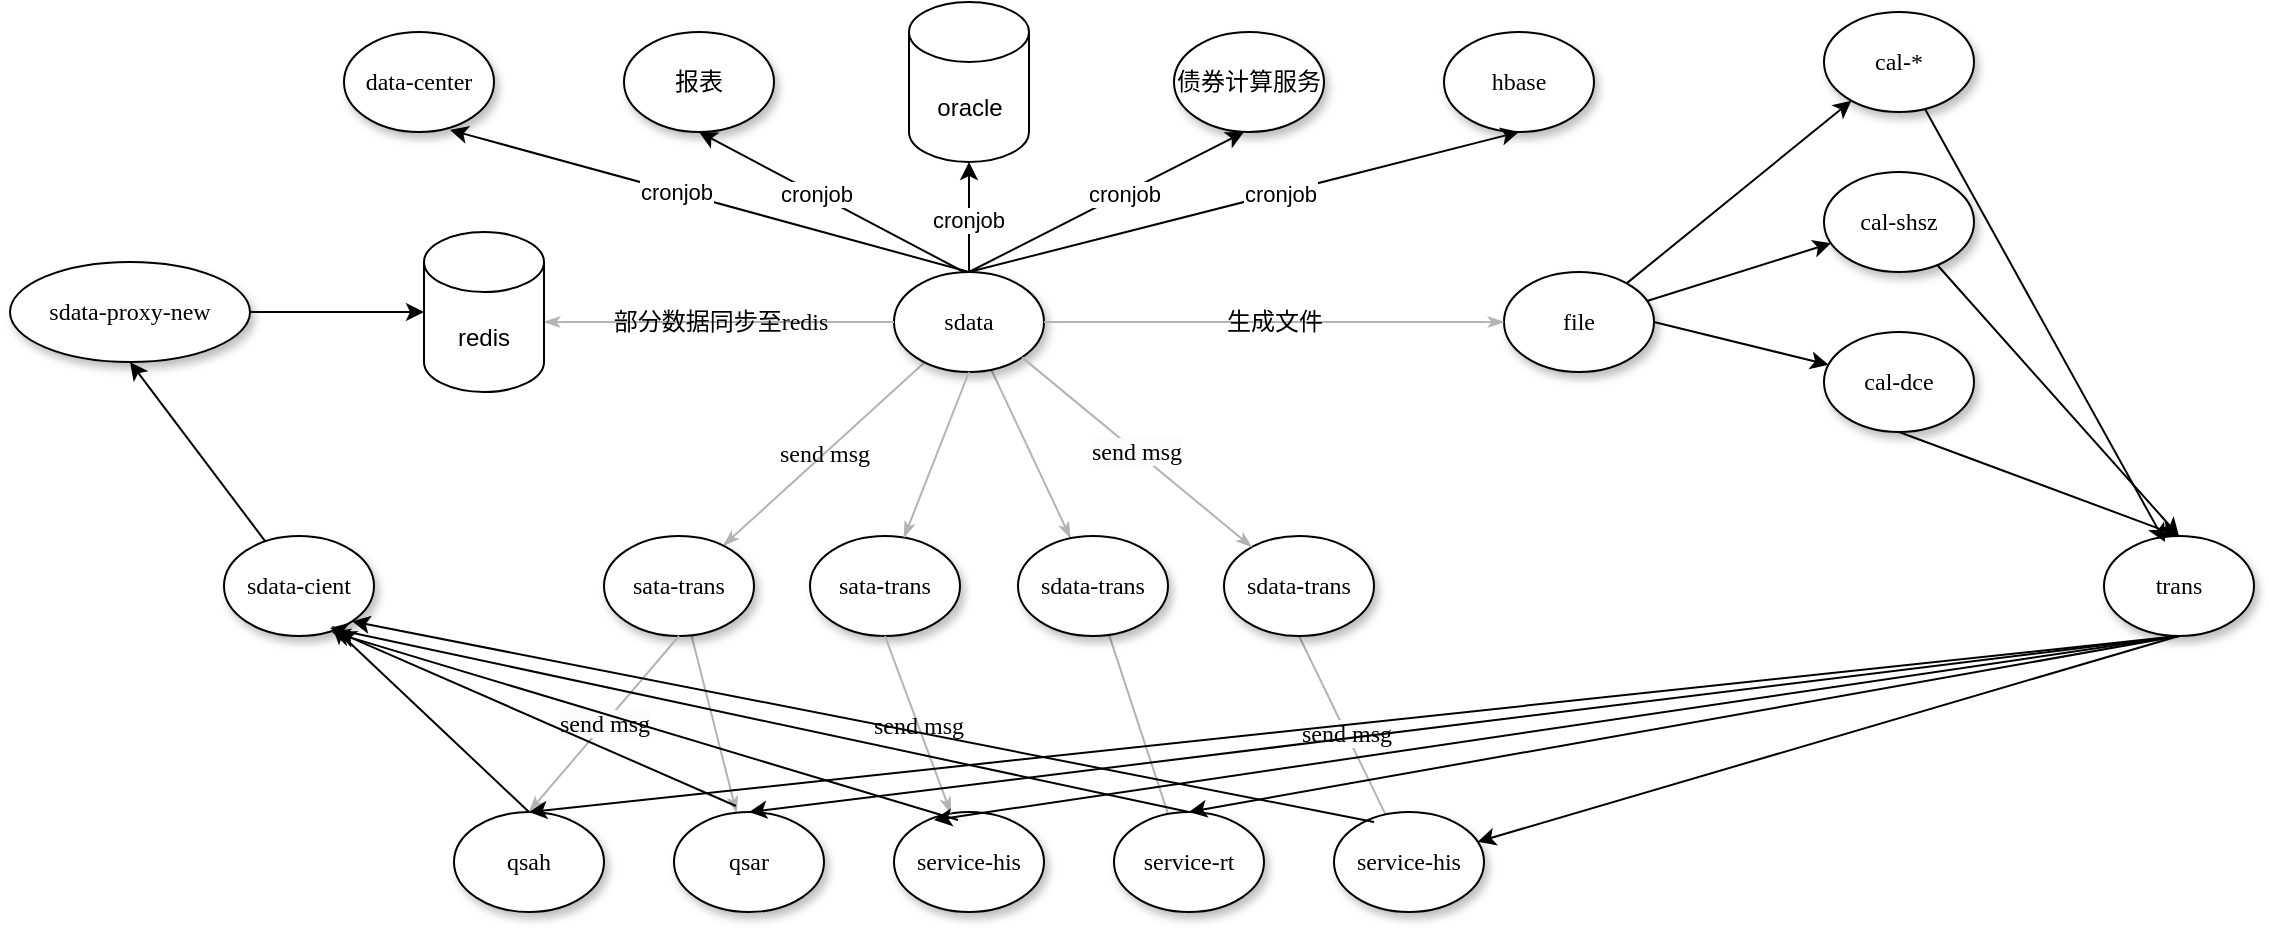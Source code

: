 <mxfile version="26.0.16">
  <diagram name="Page-1" id="42789a77-a242-8287-6e28-9cd8cfd52e62">
    <mxGraphModel dx="1434" dy="646" grid="1" gridSize="10" guides="1" tooltips="1" connect="1" arrows="1" fold="1" page="1" pageScale="1" pageWidth="1100" pageHeight="850" background="none" math="0" shadow="0">
      <root>
        <mxCell id="0" />
        <mxCell id="1" parent="0" />
        <mxCell id="1ea317790d2ca983-21" value="send msg" style="edgeStyle=none;rounded=1;html=1;labelBackgroundColor=none;startArrow=none;startFill=0;startSize=5;endArrow=classicThin;endFill=1;endSize=5;jettySize=auto;orthogonalLoop=1;strokeColor=#B3B3B3;strokeWidth=1;fontFamily=Verdana;fontSize=12" parent="1" source="1ea317790d2ca983-2" target="1ea317790d2ca983-7" edge="1">
          <mxGeometry relative="1" as="geometry" />
        </mxCell>
        <mxCell id="1ea317790d2ca983-22" value="" style="edgeStyle=none;rounded=1;html=1;labelBackgroundColor=none;startArrow=none;startFill=0;startSize=5;endArrow=classicThin;endFill=1;endSize=5;jettySize=auto;orthogonalLoop=1;strokeColor=#B3B3B3;strokeWidth=1;fontFamily=Verdana;fontSize=12" parent="1" source="1ea317790d2ca983-2" target="1ea317790d2ca983-6" edge="1">
          <mxGeometry relative="1" as="geometry" />
        </mxCell>
        <mxCell id="1ea317790d2ca983-2" value="sdata" style="ellipse;whiteSpace=wrap;html=1;rounded=0;shadow=1;comic=0;labelBackgroundColor=none;strokeWidth=1;fontFamily=Verdana;fontSize=12;align=center;" parent="1" vertex="1">
          <mxGeometry x="835" y="250" width="75" height="50" as="geometry" />
        </mxCell>
        <mxCell id="1ea317790d2ca983-23" value="" style="edgeStyle=none;rounded=1;html=1;labelBackgroundColor=none;startArrow=none;startFill=0;startSize=5;endArrow=classicThin;endFill=1;endSize=5;jettySize=auto;orthogonalLoop=1;strokeColor=#B3B3B3;strokeWidth=1;fontFamily=Verdana;fontSize=12;entryX=0.4;entryY=0.2;entryDx=0;entryDy=0;entryPerimeter=0;" parent="1" source="1ea317790d2ca983-6" target="zeWfey3r2QctQwpU4ACz-8" edge="1">
          <mxGeometry relative="1" as="geometry" />
        </mxCell>
        <mxCell id="1ea317790d2ca983-6" value="sdata-trans" style="ellipse;whiteSpace=wrap;html=1;rounded=0;shadow=1;comic=0;labelBackgroundColor=none;strokeWidth=1;fontFamily=Verdana;fontSize=12;align=center;" parent="1" vertex="1">
          <mxGeometry x="897" y="382" width="75" height="50" as="geometry" />
        </mxCell>
        <mxCell id="1ea317790d2ca983-24" value="" style="edgeStyle=none;rounded=1;html=1;labelBackgroundColor=none;startArrow=none;startFill=0;startSize=5;endArrow=classicThin;endFill=1;endSize=5;jettySize=auto;orthogonalLoop=1;strokeColor=#B3B3B3;strokeWidth=1;fontFamily=Verdana;fontSize=12" parent="1" source="1ea317790d2ca983-7" target="zeWfey3r2QctQwpU4ACz-7" edge="1">
          <mxGeometry relative="1" as="geometry" />
        </mxCell>
        <mxCell id="1ea317790d2ca983-7" value="sata-trans" style="ellipse;whiteSpace=wrap;html=1;rounded=0;shadow=1;comic=0;labelBackgroundColor=none;strokeWidth=1;fontFamily=Verdana;fontSize=12;align=center;" parent="1" vertex="1">
          <mxGeometry x="690" y="382" width="75" height="50" as="geometry" />
        </mxCell>
        <mxCell id="1ea317790d2ca983-8" value="service-his" style="ellipse;whiteSpace=wrap;html=1;rounded=0;shadow=1;comic=0;labelBackgroundColor=none;strokeWidth=1;fontFamily=Verdana;fontSize=12;align=center;" parent="1" vertex="1">
          <mxGeometry x="835" y="520" width="75" height="50" as="geometry" />
        </mxCell>
        <mxCell id="zeWfey3r2QctQwpU4ACz-2" value="data-center" style="ellipse;whiteSpace=wrap;html=1;rounded=0;shadow=1;comic=0;labelBackgroundColor=none;strokeWidth=1;fontFamily=Verdana;fontSize=12;align=center;" vertex="1" parent="1">
          <mxGeometry x="560" y="130" width="75" height="50" as="geometry" />
        </mxCell>
        <mxCell id="zeWfey3r2QctQwpU4ACz-3" value="报表" style="ellipse;whiteSpace=wrap;html=1;rounded=0;shadow=1;comic=0;labelBackgroundColor=none;strokeWidth=1;fontFamily=Verdana;fontSize=12;align=center;" vertex="1" parent="1">
          <mxGeometry x="700" y="130" width="75" height="50" as="geometry" />
        </mxCell>
        <mxCell id="zeWfey3r2QctQwpU4ACz-5" value="债券计算服务" style="ellipse;whiteSpace=wrap;html=1;rounded=0;shadow=1;comic=0;labelBackgroundColor=none;strokeWidth=1;fontFamily=Verdana;fontSize=12;align=center;" vertex="1" parent="1">
          <mxGeometry x="975" y="130" width="75" height="50" as="geometry" />
        </mxCell>
        <mxCell id="zeWfey3r2QctQwpU4ACz-6" value="hbase" style="ellipse;whiteSpace=wrap;html=1;rounded=0;shadow=1;comic=0;labelBackgroundColor=none;strokeWidth=1;fontFamily=Verdana;fontSize=12;align=center;" vertex="1" parent="1">
          <mxGeometry x="1110" y="130" width="75" height="50" as="geometry" />
        </mxCell>
        <mxCell id="zeWfey3r2QctQwpU4ACz-7" value="qsar" style="ellipse;whiteSpace=wrap;html=1;rounded=0;shadow=1;comic=0;labelBackgroundColor=none;strokeWidth=1;fontFamily=Verdana;fontSize=12;align=center;" vertex="1" parent="1">
          <mxGeometry x="725" y="520" width="75" height="50" as="geometry" />
        </mxCell>
        <mxCell id="zeWfey3r2QctQwpU4ACz-8" value="service-rt" style="ellipse;whiteSpace=wrap;html=1;rounded=0;shadow=1;comic=0;labelBackgroundColor=none;strokeWidth=1;fontFamily=Verdana;fontSize=12;align=center;" vertex="1" parent="1">
          <mxGeometry x="945" y="520" width="75" height="50" as="geometry" />
        </mxCell>
        <mxCell id="zeWfey3r2QctQwpU4ACz-9" value="sata-trans" style="ellipse;whiteSpace=wrap;html=1;rounded=0;shadow=1;comic=0;labelBackgroundColor=none;strokeWidth=1;fontFamily=Verdana;fontSize=12;align=center;" vertex="1" parent="1">
          <mxGeometry x="793" y="382" width="75" height="50" as="geometry" />
        </mxCell>
        <mxCell id="zeWfey3r2QctQwpU4ACz-11" value="" style="edgeStyle=none;rounded=1;html=1;labelBackgroundColor=none;startArrow=none;startFill=0;startSize=5;endArrow=classicThin;endFill=1;endSize=5;jettySize=auto;orthogonalLoop=1;strokeColor=#B3B3B3;strokeWidth=1;fontFamily=Verdana;fontSize=12;exitX=0.5;exitY=1;exitDx=0;exitDy=0;" edge="1" parent="1" source="1ea317790d2ca983-2" target="zeWfey3r2QctQwpU4ACz-9">
          <mxGeometry relative="1" as="geometry">
            <mxPoint x="818" y="307" as="sourcePoint" />
            <mxPoint x="754" y="393" as="targetPoint" />
          </mxGeometry>
        </mxCell>
        <mxCell id="zeWfey3r2QctQwpU4ACz-12" value="send msg" style="edgeStyle=none;rounded=1;html=1;labelBackgroundColor=none;startArrow=none;startFill=0;startSize=5;endArrow=classicThin;endFill=1;endSize=5;jettySize=auto;orthogonalLoop=1;strokeColor=#B3B3B3;strokeWidth=1;fontFamily=Verdana;fontSize=12;exitX=0.5;exitY=1;exitDx=0;exitDy=0;" edge="1" parent="1" source="zeWfey3r2QctQwpU4ACz-9" target="1ea317790d2ca983-8">
          <mxGeometry relative="1" as="geometry">
            <mxPoint x="864" y="440" as="sourcePoint" />
            <mxPoint x="800" y="526" as="targetPoint" />
          </mxGeometry>
        </mxCell>
        <mxCell id="zeWfey3r2QctQwpU4ACz-13" value="&lt;meta charset=&quot;utf-8&quot;&gt;&lt;span style=&quot;color: rgb(0, 0, 0); font-family: Verdana; font-size: 12px; font-style: normal; font-variant-ligatures: normal; font-variant-caps: normal; font-weight: 400; letter-spacing: normal; orphans: 2; text-align: center; text-indent: 0px; text-transform: none; widows: 2; word-spacing: 0px; -webkit-text-stroke-width: 0px; white-space: nowrap; background-color: rgb(251, 251, 251); text-decoration-thickness: initial; text-decoration-style: initial; text-decoration-color: initial; display: inline !important; float: none;&quot;&gt;send msg&lt;/span&gt;" style="edgeStyle=none;rounded=1;html=1;labelBackgroundColor=none;startArrow=none;startFill=0;startSize=5;endArrow=classicThin;endFill=1;endSize=5;jettySize=auto;orthogonalLoop=1;strokeColor=#B3B3B3;strokeWidth=1;fontFamily=Verdana;fontSize=12;entryX=0.4;entryY=0.2;entryDx=0;entryDy=0;entryPerimeter=0;exitX=0.5;exitY=1;exitDx=0;exitDy=0;" edge="1" parent="1" target="zeWfey3r2QctQwpU4ACz-14" source="zeWfey3r2QctQwpU4ACz-15">
          <mxGeometry relative="1" as="geometry">
            <mxPoint x="1043" y="432" as="sourcePoint" />
          </mxGeometry>
        </mxCell>
        <mxCell id="zeWfey3r2QctQwpU4ACz-14" value="service-his" style="ellipse;whiteSpace=wrap;html=1;rounded=0;shadow=1;comic=0;labelBackgroundColor=none;strokeWidth=1;fontFamily=Verdana;fontSize=12;align=center;" vertex="1" parent="1">
          <mxGeometry x="1055" y="520" width="75" height="50" as="geometry" />
        </mxCell>
        <mxCell id="zeWfey3r2QctQwpU4ACz-15" value="sdata-trans" style="ellipse;whiteSpace=wrap;html=1;rounded=0;shadow=1;comic=0;labelBackgroundColor=none;strokeWidth=1;fontFamily=Verdana;fontSize=12;align=center;" vertex="1" parent="1">
          <mxGeometry x="1000" y="382" width="75" height="50" as="geometry" />
        </mxCell>
        <mxCell id="zeWfey3r2QctQwpU4ACz-16" value="&lt;meta charset=&quot;utf-8&quot;&gt;&lt;span style=&quot;color: rgb(0, 0, 0); font-family: Verdana; font-size: 12px; font-style: normal; font-variant-ligatures: normal; font-variant-caps: normal; font-weight: 400; letter-spacing: normal; orphans: 2; text-align: center; text-indent: 0px; text-transform: none; widows: 2; word-spacing: 0px; -webkit-text-stroke-width: 0px; white-space: nowrap; background-color: rgb(251, 251, 251); text-decoration-thickness: initial; text-decoration-style: initial; text-decoration-color: initial; display: inline !important; float: none;&quot;&gt;send msg&lt;/span&gt;" style="edgeStyle=none;rounded=1;html=1;labelBackgroundColor=none;startArrow=none;startFill=0;startSize=5;endArrow=classicThin;endFill=1;endSize=5;jettySize=auto;orthogonalLoop=1;strokeColor=#B3B3B3;strokeWidth=1;fontFamily=Verdana;fontSize=12;exitX=1;exitY=1;exitDx=0;exitDy=0;" edge="1" parent="1" source="1ea317790d2ca983-2" target="zeWfey3r2QctQwpU4ACz-15">
          <mxGeometry relative="1" as="geometry">
            <mxPoint x="950" y="300" as="sourcePoint" />
            <mxPoint x="911" y="392" as="targetPoint" />
          </mxGeometry>
        </mxCell>
        <mxCell id="zeWfey3r2QctQwpU4ACz-17" value="qsah" style="ellipse;whiteSpace=wrap;html=1;rounded=0;shadow=1;comic=0;labelBackgroundColor=none;strokeWidth=1;fontFamily=Verdana;fontSize=12;align=center;" vertex="1" parent="1">
          <mxGeometry x="615" y="520" width="75" height="50" as="geometry" />
        </mxCell>
        <mxCell id="zeWfey3r2QctQwpU4ACz-18" value="&lt;meta charset=&quot;utf-8&quot;&gt;&lt;span style=&quot;color: rgb(0, 0, 0); font-family: Verdana; font-size: 12px; font-style: normal; font-variant-ligatures: normal; font-variant-caps: normal; font-weight: 400; letter-spacing: normal; orphans: 2; text-align: center; text-indent: 0px; text-transform: none; widows: 2; word-spacing: 0px; -webkit-text-stroke-width: 0px; white-space: nowrap; background-color: rgb(251, 251, 251); text-decoration-thickness: initial; text-decoration-style: initial; text-decoration-color: initial; display: inline !important; float: none;&quot;&gt;send msg&lt;/span&gt;" style="edgeStyle=none;rounded=1;html=1;labelBackgroundColor=none;startArrow=none;startFill=0;startSize=5;endArrow=classicThin;endFill=1;endSize=5;jettySize=auto;orthogonalLoop=1;strokeColor=#B3B3B3;strokeWidth=1;fontFamily=Verdana;fontSize=12;entryX=0.5;entryY=0;entryDx=0;entryDy=0;exitX=0.5;exitY=1;exitDx=0;exitDy=0;" edge="1" parent="1" source="1ea317790d2ca983-7" target="zeWfey3r2QctQwpU4ACz-17">
          <mxGeometry relative="1" as="geometry">
            <mxPoint x="745" y="440" as="sourcePoint" />
            <mxPoint x="780" y="560" as="targetPoint" />
          </mxGeometry>
        </mxCell>
        <mxCell id="zeWfey3r2QctQwpU4ACz-22" value="" style="endArrow=classic;html=1;rounded=0;exitX=0.5;exitY=0;exitDx=0;exitDy=0;entryX=0.707;entryY=0.98;entryDx=0;entryDy=0;entryPerimeter=0;" edge="1" parent="1" source="1ea317790d2ca983-2" target="zeWfey3r2QctQwpU4ACz-2">
          <mxGeometry width="50" height="50" relative="1" as="geometry">
            <mxPoint x="725" y="290" as="sourcePoint" />
            <mxPoint x="775" y="240" as="targetPoint" />
          </mxGeometry>
        </mxCell>
        <mxCell id="zeWfey3r2QctQwpU4ACz-23" value="cronjob" style="edgeLabel;html=1;align=center;verticalAlign=middle;resizable=0;points=[];" vertex="1" connectable="0" parent="zeWfey3r2QctQwpU4ACz-22">
          <mxGeometry x="0.129" relative="1" as="geometry">
            <mxPoint as="offset" />
          </mxGeometry>
        </mxCell>
        <mxCell id="zeWfey3r2QctQwpU4ACz-24" value="" style="endArrow=classic;html=1;rounded=0;entryX=0.5;entryY=1;entryDx=0;entryDy=0;" edge="1" parent="1" target="zeWfey3r2QctQwpU4ACz-3">
          <mxGeometry width="50" height="50" relative="1" as="geometry">
            <mxPoint x="870" y="250" as="sourcePoint" />
            <mxPoint x="623" y="189" as="targetPoint" />
          </mxGeometry>
        </mxCell>
        <mxCell id="zeWfey3r2QctQwpU4ACz-25" value="cronjob" style="edgeLabel;html=1;align=center;verticalAlign=middle;resizable=0;points=[];" vertex="1" connectable="0" parent="zeWfey3r2QctQwpU4ACz-24">
          <mxGeometry x="0.129" relative="1" as="geometry">
            <mxPoint as="offset" />
          </mxGeometry>
        </mxCell>
        <mxCell id="zeWfey3r2QctQwpU4ACz-28" value="" style="endArrow=classic;html=1;rounded=0;exitX=0.5;exitY=0;exitDx=0;exitDy=0;" edge="1" parent="1" source="1ea317790d2ca983-2">
          <mxGeometry width="50" height="50" relative="1" as="geometry">
            <mxPoint x="883" y="260" as="sourcePoint" />
            <mxPoint x="1010" y="180" as="targetPoint" />
          </mxGeometry>
        </mxCell>
        <mxCell id="zeWfey3r2QctQwpU4ACz-29" value="cronjob" style="edgeLabel;html=1;align=center;verticalAlign=middle;resizable=0;points=[];" vertex="1" connectable="0" parent="zeWfey3r2QctQwpU4ACz-28">
          <mxGeometry x="0.129" relative="1" as="geometry">
            <mxPoint as="offset" />
          </mxGeometry>
        </mxCell>
        <mxCell id="zeWfey3r2QctQwpU4ACz-30" value="" style="endArrow=classic;html=1;rounded=0;entryX=0.5;entryY=1;entryDx=0;entryDy=0;exitX=0.5;exitY=0;exitDx=0;exitDy=0;" edge="1" parent="1" source="1ea317790d2ca983-2" target="zeWfey3r2QctQwpU4ACz-6">
          <mxGeometry width="50" height="50" relative="1" as="geometry">
            <mxPoint x="870" y="250" as="sourcePoint" />
            <mxPoint x="1023" y="190" as="targetPoint" />
          </mxGeometry>
        </mxCell>
        <mxCell id="zeWfey3r2QctQwpU4ACz-31" value="cronjob" style="edgeLabel;html=1;align=center;verticalAlign=middle;resizable=0;points=[];" vertex="1" connectable="0" parent="zeWfey3r2QctQwpU4ACz-30">
          <mxGeometry x="0.129" relative="1" as="geometry">
            <mxPoint as="offset" />
          </mxGeometry>
        </mxCell>
        <mxCell id="zeWfey3r2QctQwpU4ACz-33" value="file" style="ellipse;whiteSpace=wrap;html=1;rounded=0;shadow=1;comic=0;labelBackgroundColor=none;strokeWidth=1;fontFamily=Verdana;fontSize=12;align=center;" vertex="1" parent="1">
          <mxGeometry x="1140" y="250" width="75" height="50" as="geometry" />
        </mxCell>
        <mxCell id="zeWfey3r2QctQwpU4ACz-34" value="生成文件" style="edgeStyle=none;rounded=1;html=1;labelBackgroundColor=none;startArrow=none;startFill=0;startSize=5;endArrow=classicThin;endFill=1;endSize=5;jettySize=auto;orthogonalLoop=1;strokeColor=#B3B3B3;strokeWidth=1;fontFamily=Verdana;fontSize=12;exitX=1;exitY=0.5;exitDx=0;exitDy=0;" edge="1" parent="1" source="1ea317790d2ca983-2" target="zeWfey3r2QctQwpU4ACz-33">
          <mxGeometry relative="1" as="geometry">
            <mxPoint x="909" y="303" as="sourcePoint" />
            <mxPoint x="1011" y="397" as="targetPoint" />
          </mxGeometry>
        </mxCell>
        <mxCell id="zeWfey3r2QctQwpU4ACz-35" value="cal-dce" style="ellipse;whiteSpace=wrap;html=1;rounded=0;shadow=1;comic=0;labelBackgroundColor=none;strokeWidth=1;fontFamily=Verdana;fontSize=12;align=center;" vertex="1" parent="1">
          <mxGeometry x="1300" y="280" width="75" height="50" as="geometry" />
        </mxCell>
        <mxCell id="zeWfey3r2QctQwpU4ACz-36" value="" style="endArrow=classic;html=1;rounded=0;exitX=1;exitY=0.5;exitDx=0;exitDy=0;" edge="1" parent="1" source="zeWfey3r2QctQwpU4ACz-33" target="zeWfey3r2QctQwpU4ACz-35">
          <mxGeometry width="50" height="50" relative="1" as="geometry">
            <mxPoint x="1010" y="310" as="sourcePoint" />
            <mxPoint x="1060" y="260" as="targetPoint" />
          </mxGeometry>
        </mxCell>
        <mxCell id="zeWfey3r2QctQwpU4ACz-38" value="" style="endArrow=classic;html=1;rounded=0;exitX=0.5;exitY=1;exitDx=0;exitDy=0;entryX=0.5;entryY=0;entryDx=0;entryDy=0;" edge="1" parent="1" source="zeWfey3r2QctQwpU4ACz-35" target="zeWfey3r2QctQwpU4ACz-40">
          <mxGeometry width="50" height="50" relative="1" as="geometry">
            <mxPoint x="1310" y="430" as="sourcePoint" />
            <mxPoint x="1250" y="370" as="targetPoint" />
          </mxGeometry>
        </mxCell>
        <mxCell id="zeWfey3r2QctQwpU4ACz-40" value="trans" style="ellipse;whiteSpace=wrap;html=1;rounded=0;shadow=1;comic=0;labelBackgroundColor=none;strokeWidth=1;fontFamily=Verdana;fontSize=12;align=center;" vertex="1" parent="1">
          <mxGeometry x="1440" y="382" width="75" height="50" as="geometry" />
        </mxCell>
        <mxCell id="zeWfey3r2QctQwpU4ACz-41" value="" style="endArrow=classic;html=1;rounded=0;exitX=0.5;exitY=1;exitDx=0;exitDy=0;" edge="1" parent="1" source="zeWfey3r2QctQwpU4ACz-40" target="zeWfey3r2QctQwpU4ACz-14">
          <mxGeometry width="50" height="50" relative="1" as="geometry">
            <mxPoint x="1338" y="310" as="sourcePoint" />
            <mxPoint x="1263" y="380" as="targetPoint" />
          </mxGeometry>
        </mxCell>
        <mxCell id="zeWfey3r2QctQwpU4ACz-42" value="" style="endArrow=classic;html=1;rounded=0;exitX=0.5;exitY=1;exitDx=0;exitDy=0;entryX=0.5;entryY=0;entryDx=0;entryDy=0;" edge="1" parent="1" source="zeWfey3r2QctQwpU4ACz-40" target="zeWfey3r2QctQwpU4ACz-8">
          <mxGeometry width="50" height="50" relative="1" as="geometry">
            <mxPoint x="1263" y="430" as="sourcePoint" />
            <mxPoint x="1127" y="536" as="targetPoint" />
          </mxGeometry>
        </mxCell>
        <mxCell id="zeWfey3r2QctQwpU4ACz-43" value="" style="endArrow=classic;html=1;rounded=0;exitX=0.5;exitY=1;exitDx=0;exitDy=0;entryX=0.267;entryY=0.08;entryDx=0;entryDy=0;entryPerimeter=0;" edge="1" parent="1" source="zeWfey3r2QctQwpU4ACz-40" target="1ea317790d2ca983-8">
          <mxGeometry width="50" height="50" relative="1" as="geometry">
            <mxPoint x="1263" y="430" as="sourcePoint" />
            <mxPoint x="993" y="530" as="targetPoint" />
          </mxGeometry>
        </mxCell>
        <mxCell id="zeWfey3r2QctQwpU4ACz-44" value="" style="endArrow=classic;html=1;rounded=0;entryX=0.5;entryY=0;entryDx=0;entryDy=0;exitX=0.5;exitY=1;exitDx=0;exitDy=0;" edge="1" parent="1" source="zeWfey3r2QctQwpU4ACz-40" target="zeWfey3r2QctQwpU4ACz-7">
          <mxGeometry width="50" height="50" relative="1" as="geometry">
            <mxPoint x="1250" y="430" as="sourcePoint" />
            <mxPoint x="865" y="534" as="targetPoint" />
          </mxGeometry>
        </mxCell>
        <mxCell id="zeWfey3r2QctQwpU4ACz-45" value="" style="endArrow=classic;html=1;rounded=0;entryX=0.5;entryY=0;entryDx=0;entryDy=0;exitX=0.5;exitY=1;exitDx=0;exitDy=0;" edge="1" parent="1" source="zeWfey3r2QctQwpU4ACz-40" target="zeWfey3r2QctQwpU4ACz-17">
          <mxGeometry width="50" height="50" relative="1" as="geometry">
            <mxPoint x="1260" y="430" as="sourcePoint" />
            <mxPoint x="773" y="530" as="targetPoint" />
          </mxGeometry>
        </mxCell>
        <mxCell id="zeWfey3r2QctQwpU4ACz-46" value="部分数据同步至redis" style="edgeStyle=none;rounded=1;html=1;labelBackgroundColor=none;startArrow=none;startFill=0;startSize=5;endArrow=classicThin;endFill=1;endSize=5;jettySize=auto;orthogonalLoop=1;strokeColor=#B3B3B3;strokeWidth=1;fontFamily=Verdana;fontSize=12;exitX=0;exitY=0.5;exitDx=0;exitDy=0;" edge="1" parent="1" source="1ea317790d2ca983-2">
          <mxGeometry relative="1" as="geometry">
            <mxPoint x="920" y="285" as="sourcePoint" />
            <mxPoint x="660" y="275" as="targetPoint" />
          </mxGeometry>
        </mxCell>
        <mxCell id="zeWfey3r2QctQwpU4ACz-49" value="sdata-cient" style="ellipse;whiteSpace=wrap;html=1;rounded=0;shadow=1;comic=0;labelBackgroundColor=none;strokeWidth=1;fontFamily=Verdana;fontSize=12;align=center;" vertex="1" parent="1">
          <mxGeometry x="500" y="382" width="75" height="50" as="geometry" />
        </mxCell>
        <mxCell id="zeWfey3r2QctQwpU4ACz-51" value="sdata-proxy-new" style="ellipse;whiteSpace=wrap;html=1;rounded=0;shadow=1;comic=0;labelBackgroundColor=none;strokeWidth=1;fontFamily=Verdana;fontSize=12;align=center;" vertex="1" parent="1">
          <mxGeometry x="393" y="245" width="120" height="50" as="geometry" />
        </mxCell>
        <mxCell id="zeWfey3r2QctQwpU4ACz-53" value="" style="endArrow=classic;html=1;rounded=0;entryX=0.5;entryY=1;entryDx=0;entryDy=0;" edge="1" parent="1" source="zeWfey3r2QctQwpU4ACz-49" target="zeWfey3r2QctQwpU4ACz-51">
          <mxGeometry width="50" height="50" relative="1" as="geometry">
            <mxPoint x="250" y="450" as="sourcePoint" />
            <mxPoint x="300" y="400" as="targetPoint" />
          </mxGeometry>
        </mxCell>
        <mxCell id="zeWfey3r2QctQwpU4ACz-55" value="" style="endArrow=classic;html=1;rounded=0;entryX=0.72;entryY=0.9;entryDx=0;entryDy=0;entryPerimeter=0;exitX=0.5;exitY=0;exitDx=0;exitDy=0;" edge="1" parent="1" source="zeWfey3r2QctQwpU4ACz-17" target="zeWfey3r2QctQwpU4ACz-49">
          <mxGeometry width="50" height="50" relative="1" as="geometry">
            <mxPoint x="560" y="590" as="sourcePoint" />
            <mxPoint x="610" y="540" as="targetPoint" />
          </mxGeometry>
        </mxCell>
        <mxCell id="zeWfey3r2QctQwpU4ACz-56" value="" style="endArrow=classic;html=1;rounded=0;exitX=0.413;exitY=-0.06;exitDx=0;exitDy=0;exitPerimeter=0;entryX=0.76;entryY=0.96;entryDx=0;entryDy=0;entryPerimeter=0;" edge="1" parent="1" source="zeWfey3r2QctQwpU4ACz-7" target="zeWfey3r2QctQwpU4ACz-49">
          <mxGeometry width="50" height="50" relative="1" as="geometry">
            <mxPoint x="663" y="530" as="sourcePoint" />
            <mxPoint x="560" y="480" as="targetPoint" />
          </mxGeometry>
        </mxCell>
        <mxCell id="zeWfey3r2QctQwpU4ACz-58" value="" style="endArrow=classic;html=1;rounded=0;exitX=0.427;exitY=0.08;exitDx=0;exitDy=0;exitPerimeter=0;entryX=0.72;entryY=0.96;entryDx=0;entryDy=0;entryPerimeter=0;" edge="1" parent="1" source="1ea317790d2ca983-8" target="zeWfey3r2QctQwpU4ACz-49">
          <mxGeometry width="50" height="50" relative="1" as="geometry">
            <mxPoint x="766" y="527" as="sourcePoint" />
            <mxPoint x="560" y="480" as="targetPoint" />
          </mxGeometry>
        </mxCell>
        <mxCell id="zeWfey3r2QctQwpU4ACz-59" value="" style="endArrow=classic;html=1;rounded=0;exitX=0.5;exitY=0;exitDx=0;exitDy=0;entryX=0.707;entryY=0.92;entryDx=0;entryDy=0;entryPerimeter=0;" edge="1" parent="1" source="zeWfey3r2QctQwpU4ACz-8" target="zeWfey3r2QctQwpU4ACz-49">
          <mxGeometry width="50" height="50" relative="1" as="geometry">
            <mxPoint x="877" y="534" as="sourcePoint" />
            <mxPoint x="570" y="490" as="targetPoint" />
          </mxGeometry>
        </mxCell>
        <mxCell id="zeWfey3r2QctQwpU4ACz-60" value="" style="endArrow=classic;html=1;rounded=0;exitX=0.267;exitY=0.1;exitDx=0;exitDy=0;entryX=1;entryY=1;entryDx=0;entryDy=0;exitPerimeter=0;" edge="1" parent="1" source="zeWfey3r2QctQwpU4ACz-14" target="zeWfey3r2QctQwpU4ACz-49">
          <mxGeometry width="50" height="50" relative="1" as="geometry">
            <mxPoint x="993" y="530" as="sourcePoint" />
            <mxPoint x="563" y="486" as="targetPoint" />
          </mxGeometry>
        </mxCell>
        <mxCell id="zeWfey3r2QctQwpU4ACz-64" value="redis" style="shape=cylinder3;whiteSpace=wrap;html=1;boundedLbl=1;backgroundOutline=1;size=15;" vertex="1" parent="1">
          <mxGeometry x="600" y="230" width="60" height="80" as="geometry" />
        </mxCell>
        <mxCell id="zeWfey3r2QctQwpU4ACz-67" value="" style="endArrow=classic;html=1;rounded=0;exitX=1;exitY=0.5;exitDx=0;exitDy=0;" edge="1" parent="1" source="zeWfey3r2QctQwpU4ACz-51" target="zeWfey3r2QctQwpU4ACz-64">
          <mxGeometry width="50" height="50" relative="1" as="geometry">
            <mxPoint x="530" y="350" as="sourcePoint" />
            <mxPoint x="580" y="300" as="targetPoint" />
          </mxGeometry>
        </mxCell>
        <mxCell id="zeWfey3r2QctQwpU4ACz-68" value="cal-shsz" style="ellipse;whiteSpace=wrap;html=1;rounded=0;shadow=1;comic=0;labelBackgroundColor=none;strokeWidth=1;fontFamily=Verdana;fontSize=12;align=center;" vertex="1" parent="1">
          <mxGeometry x="1300" y="200" width="75" height="50" as="geometry" />
        </mxCell>
        <mxCell id="zeWfey3r2QctQwpU4ACz-69" value="" style="endArrow=classic;html=1;rounded=0;" edge="1" parent="1" source="zeWfey3r2QctQwpU4ACz-33" target="zeWfey3r2QctQwpU4ACz-68">
          <mxGeometry width="50" height="50" relative="1" as="geometry">
            <mxPoint x="1225" y="285" as="sourcePoint" />
            <mxPoint x="1300" y="285" as="targetPoint" />
          </mxGeometry>
        </mxCell>
        <mxCell id="zeWfey3r2QctQwpU4ACz-70" value="" style="endArrow=classic;html=1;rounded=0;entryX=0.5;entryY=0;entryDx=0;entryDy=0;" edge="1" parent="1" source="zeWfey3r2QctQwpU4ACz-68" target="zeWfey3r2QctQwpU4ACz-40">
          <mxGeometry width="50" height="50" relative="1" as="geometry">
            <mxPoint x="1340" y="360" as="sourcePoint" />
            <mxPoint x="1390" y="310" as="targetPoint" />
          </mxGeometry>
        </mxCell>
        <mxCell id="zeWfey3r2QctQwpU4ACz-71" value="cal-*" style="ellipse;whiteSpace=wrap;html=1;rounded=0;shadow=1;comic=0;labelBackgroundColor=none;strokeWidth=1;fontFamily=Verdana;fontSize=12;align=center;" vertex="1" parent="1">
          <mxGeometry x="1300" y="120" width="75" height="50" as="geometry" />
        </mxCell>
        <mxCell id="zeWfey3r2QctQwpU4ACz-72" value="" style="endArrow=classic;html=1;rounded=0;" edge="1" parent="1" target="zeWfey3r2QctQwpU4ACz-71" source="zeWfey3r2QctQwpU4ACz-33">
          <mxGeometry width="50" height="50" relative="1" as="geometry">
            <mxPoint x="1220" y="213" as="sourcePoint" />
            <mxPoint x="1310" y="235" as="targetPoint" />
          </mxGeometry>
        </mxCell>
        <mxCell id="zeWfey3r2QctQwpU4ACz-73" value="" style="endArrow=classic;html=1;rounded=0;entryX=0.407;entryY=0.06;entryDx=0;entryDy=0;entryPerimeter=0;" edge="1" parent="1" source="zeWfey3r2QctQwpU4ACz-71" target="zeWfey3r2QctQwpU4ACz-40">
          <mxGeometry width="50" height="50" relative="1" as="geometry">
            <mxPoint x="1350" y="310" as="sourcePoint" />
            <mxPoint x="1500" y="325" as="targetPoint" />
          </mxGeometry>
        </mxCell>
        <mxCell id="zeWfey3r2QctQwpU4ACz-75" value="oracle" style="shape=cylinder3;whiteSpace=wrap;html=1;boundedLbl=1;backgroundOutline=1;size=15;" vertex="1" parent="1">
          <mxGeometry x="842.5" y="115" width="60" height="80" as="geometry" />
        </mxCell>
        <mxCell id="zeWfey3r2QctQwpU4ACz-76" value="" style="endArrow=classic;html=1;rounded=0;exitX=0.5;exitY=0;exitDx=0;exitDy=0;entryX=0.5;entryY=1;entryDx=0;entryDy=0;entryPerimeter=0;" edge="1" parent="1" source="1ea317790d2ca983-2" target="zeWfey3r2QctQwpU4ACz-75">
          <mxGeometry width="50" height="50" relative="1" as="geometry">
            <mxPoint x="1010" y="360" as="sourcePoint" />
            <mxPoint x="1060" y="310" as="targetPoint" />
          </mxGeometry>
        </mxCell>
        <mxCell id="zeWfey3r2QctQwpU4ACz-78" value="&lt;span style=&quot;color: rgba(0, 0, 0, 0); font-family: monospace; font-size: 0px; text-align: start; background-color: rgb(251, 251, 251);&quot;&gt;ccrontab&lt;/span&gt;" style="edgeLabel;html=1;align=center;verticalAlign=middle;resizable=0;points=[];" vertex="1" connectable="0" parent="zeWfey3r2QctQwpU4ACz-76">
          <mxGeometry x="0.018" y="1" relative="1" as="geometry">
            <mxPoint x="1" as="offset" />
          </mxGeometry>
        </mxCell>
        <mxCell id="zeWfey3r2QctQwpU4ACz-79" value="cronjob" style="edgeLabel;html=1;align=center;verticalAlign=middle;resizable=0;points=[];" vertex="1" connectable="0" parent="zeWfey3r2QctQwpU4ACz-76">
          <mxGeometry x="-0.054" y="2" relative="1" as="geometry">
            <mxPoint x="1" as="offset" />
          </mxGeometry>
        </mxCell>
      </root>
    </mxGraphModel>
  </diagram>
</mxfile>
